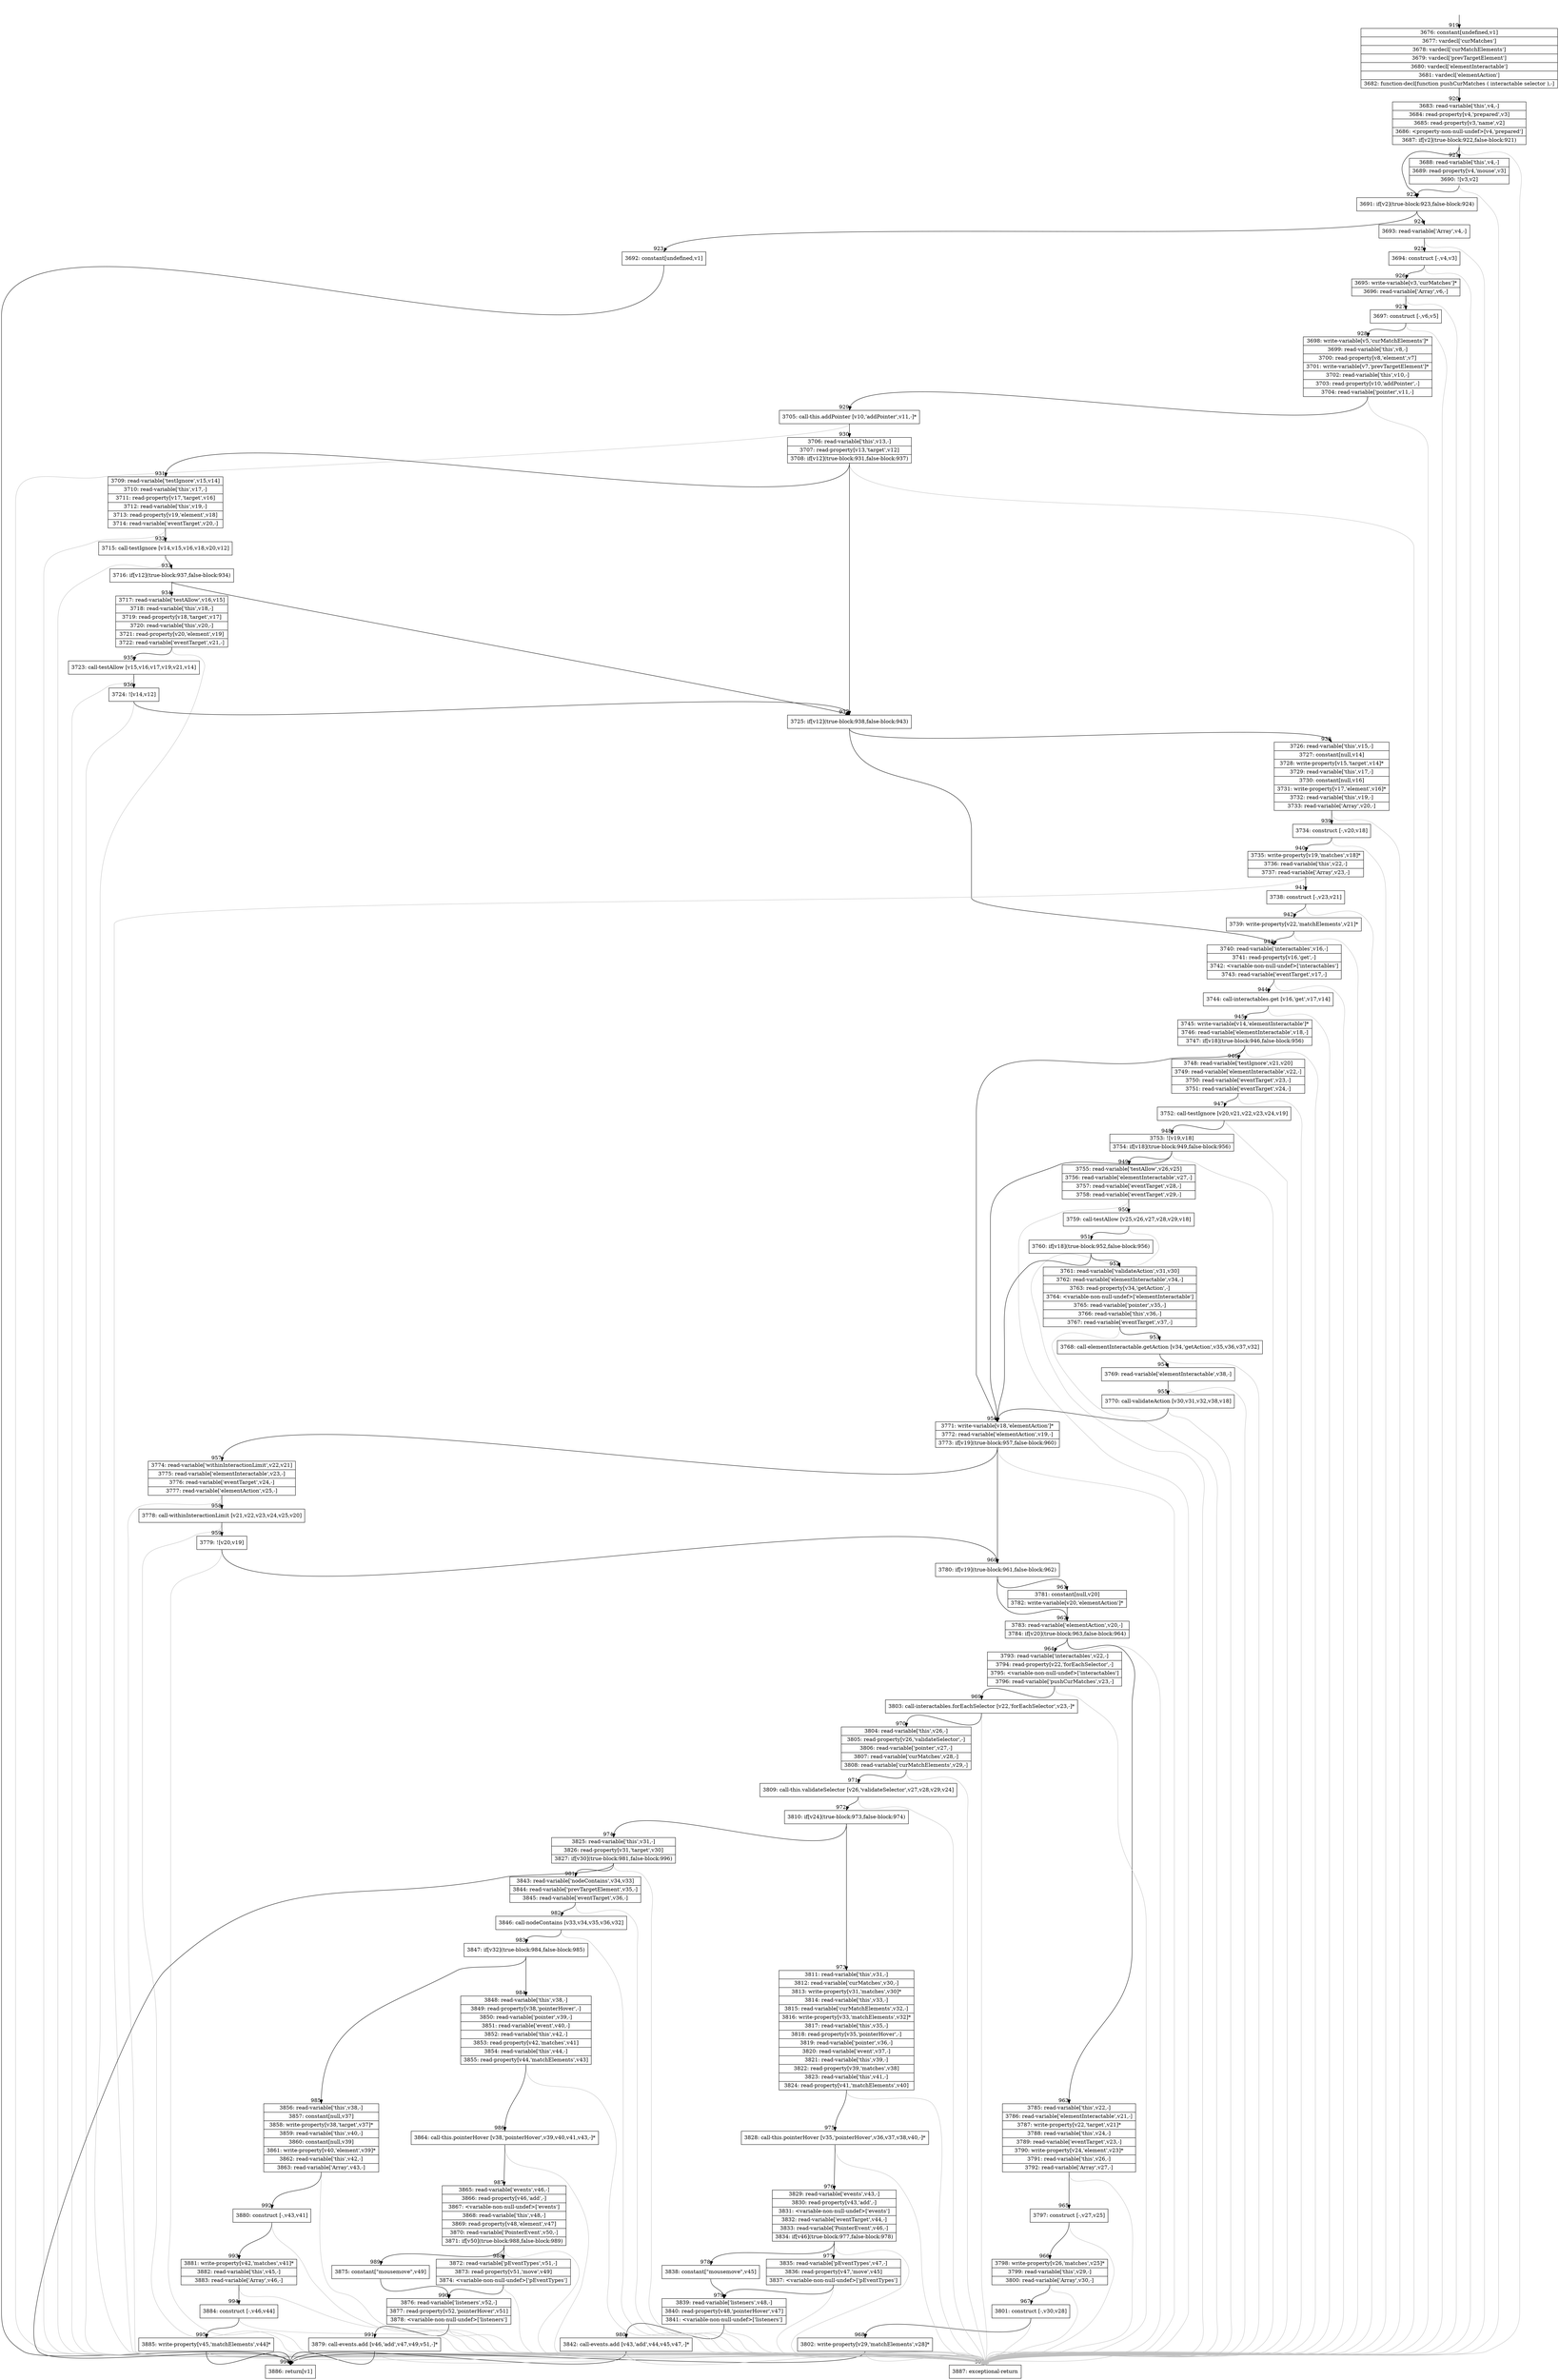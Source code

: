 digraph {
rankdir="TD"
BB_entry65[shape=none,label=""];
BB_entry65 -> BB919 [tailport=s, headport=n, headlabel="    919"]
BB919 [shape=record label="{3676: constant[undefined,v1]|3677: vardecl['curMatches']|3678: vardecl['curMatchElements']|3679: vardecl['prevTargetElement']|3680: vardecl['elementInteractable']|3681: vardecl['elementAction']|3682: function-decl[function pushCurMatches ( interactable selector ),-]}" ] 
BB919 -> BB920 [tailport=s, headport=n, headlabel="      920"]
BB920 [shape=record label="{3683: read-variable['this',v4,-]|3684: read-property[v4,'prepared',v3]|3685: read-property[v3,'name',v2]|3686: \<property-non-null-undef\>[v4,'prepared']|3687: if[v2](true-block:922,false-block:921)}" ] 
BB920 -> BB922 [tailport=s, headport=n, headlabel="      922"]
BB920 -> BB921 [tailport=s, headport=n, headlabel="      921"]
BB920 -> BB997 [tailport=s, headport=n, color=gray, headlabel="      997"]
BB921 [shape=record label="{3688: read-variable['this',v4,-]|3689: read-property[v4,'mouse',v3]|3690: ![v3,v2]}" ] 
BB921 -> BB922 [tailport=s, headport=n]
BB921 -> BB997 [tailport=s, headport=n, color=gray]
BB922 [shape=record label="{3691: if[v2](true-block:923,false-block:924)}" ] 
BB922 -> BB923 [tailport=s, headport=n, headlabel="      923"]
BB922 -> BB924 [tailport=s, headport=n, headlabel="      924"]
BB923 [shape=record label="{3692: constant[undefined,v1]}" ] 
BB923 -> BB996 [tailport=s, headport=n, headlabel="      996"]
BB924 [shape=record label="{3693: read-variable['Array',v4,-]}" ] 
BB924 -> BB925 [tailport=s, headport=n, headlabel="      925"]
BB924 -> BB997 [tailport=s, headport=n, color=gray]
BB925 [shape=record label="{3694: construct [-,v4,v3]}" ] 
BB925 -> BB926 [tailport=s, headport=n, headlabel="      926"]
BB925 -> BB997 [tailport=s, headport=n, color=gray]
BB926 [shape=record label="{3695: write-variable[v3,'curMatches']*|3696: read-variable['Array',v6,-]}" ] 
BB926 -> BB927 [tailport=s, headport=n, headlabel="      927"]
BB926 -> BB997 [tailport=s, headport=n, color=gray]
BB927 [shape=record label="{3697: construct [-,v6,v5]}" ] 
BB927 -> BB928 [tailport=s, headport=n, headlabel="      928"]
BB927 -> BB997 [tailport=s, headport=n, color=gray]
BB928 [shape=record label="{3698: write-variable[v5,'curMatchElements']*|3699: read-variable['this',v8,-]|3700: read-property[v8,'element',v7]|3701: write-variable[v7,'prevTargetElement']*|3702: read-variable['this',v10,-]|3703: read-property[v10,'addPointer',-]|3704: read-variable['pointer',v11,-]}" ] 
BB928 -> BB929 [tailport=s, headport=n, headlabel="      929"]
BB928 -> BB997 [tailport=s, headport=n, color=gray]
BB929 [shape=record label="{3705: call-this.addPointer [v10,'addPointer',v11,-]*}" ] 
BB929 -> BB930 [tailport=s, headport=n, headlabel="      930"]
BB929 -> BB997 [tailport=s, headport=n, color=gray]
BB930 [shape=record label="{3706: read-variable['this',v13,-]|3707: read-property[v13,'target',v12]|3708: if[v12](true-block:931,false-block:937)}" ] 
BB930 -> BB937 [tailport=s, headport=n, headlabel="      937"]
BB930 -> BB931 [tailport=s, headport=n, headlabel="      931"]
BB930 -> BB997 [tailport=s, headport=n, color=gray]
BB931 [shape=record label="{3709: read-variable['testIgnore',v15,v14]|3710: read-variable['this',v17,-]|3711: read-property[v17,'target',v16]|3712: read-variable['this',v19,-]|3713: read-property[v19,'element',v18]|3714: read-variable['eventTarget',v20,-]}" ] 
BB931 -> BB932 [tailport=s, headport=n, headlabel="      932"]
BB931 -> BB997 [tailport=s, headport=n, color=gray]
BB932 [shape=record label="{3715: call-testIgnore [v14,v15,v16,v18,v20,v12]}" ] 
BB932 -> BB933 [tailport=s, headport=n, headlabel="      933"]
BB932 -> BB997 [tailport=s, headport=n, color=gray]
BB933 [shape=record label="{3716: if[v12](true-block:937,false-block:934)}" ] 
BB933 -> BB937 [tailport=s, headport=n]
BB933 -> BB934 [tailport=s, headport=n, headlabel="      934"]
BB934 [shape=record label="{3717: read-variable['testAllow',v16,v15]|3718: read-variable['this',v18,-]|3719: read-property[v18,'target',v17]|3720: read-variable['this',v20,-]|3721: read-property[v20,'element',v19]|3722: read-variable['eventTarget',v21,-]}" ] 
BB934 -> BB935 [tailport=s, headport=n, headlabel="      935"]
BB934 -> BB997 [tailport=s, headport=n, color=gray]
BB935 [shape=record label="{3723: call-testAllow [v15,v16,v17,v19,v21,v14]}" ] 
BB935 -> BB936 [tailport=s, headport=n, headlabel="      936"]
BB935 -> BB997 [tailport=s, headport=n, color=gray]
BB936 [shape=record label="{3724: ![v14,v12]}" ] 
BB936 -> BB937 [tailport=s, headport=n]
BB936 -> BB997 [tailport=s, headport=n, color=gray]
BB937 [shape=record label="{3725: if[v12](true-block:938,false-block:943)}" ] 
BB937 -> BB938 [tailport=s, headport=n, headlabel="      938"]
BB937 -> BB943 [tailport=s, headport=n, headlabel="      943"]
BB938 [shape=record label="{3726: read-variable['this',v15,-]|3727: constant[null,v14]|3728: write-property[v15,'target',v14]*|3729: read-variable['this',v17,-]|3730: constant[null,v16]|3731: write-property[v17,'element',v16]*|3732: read-variable['this',v19,-]|3733: read-variable['Array',v20,-]}" ] 
BB938 -> BB939 [tailport=s, headport=n, headlabel="      939"]
BB938 -> BB997 [tailport=s, headport=n, color=gray]
BB939 [shape=record label="{3734: construct [-,v20,v18]}" ] 
BB939 -> BB940 [tailport=s, headport=n, headlabel="      940"]
BB939 -> BB997 [tailport=s, headport=n, color=gray]
BB940 [shape=record label="{3735: write-property[v19,'matches',v18]*|3736: read-variable['this',v22,-]|3737: read-variable['Array',v23,-]}" ] 
BB940 -> BB941 [tailport=s, headport=n, headlabel="      941"]
BB940 -> BB997 [tailport=s, headport=n, color=gray]
BB941 [shape=record label="{3738: construct [-,v23,v21]}" ] 
BB941 -> BB942 [tailport=s, headport=n, headlabel="      942"]
BB941 -> BB997 [tailport=s, headport=n, color=gray]
BB942 [shape=record label="{3739: write-property[v22,'matchElements',v21]*}" ] 
BB942 -> BB943 [tailport=s, headport=n]
BB942 -> BB997 [tailport=s, headport=n, color=gray]
BB943 [shape=record label="{3740: read-variable['interactables',v16,-]|3741: read-property[v16,'get',-]|3742: \<variable-non-null-undef\>['interactables']|3743: read-variable['eventTarget',v17,-]}" ] 
BB943 -> BB944 [tailport=s, headport=n, headlabel="      944"]
BB943 -> BB997 [tailport=s, headport=n, color=gray]
BB944 [shape=record label="{3744: call-interactables.get [v16,'get',v17,v14]}" ] 
BB944 -> BB945 [tailport=s, headport=n, headlabel="      945"]
BB944 -> BB997 [tailport=s, headport=n, color=gray]
BB945 [shape=record label="{3745: write-variable[v14,'elementInteractable']*|3746: read-variable['elementInteractable',v18,-]|3747: if[v18](true-block:946,false-block:956)}" ] 
BB945 -> BB956 [tailport=s, headport=n, headlabel="      956"]
BB945 -> BB946 [tailport=s, headport=n, headlabel="      946"]
BB945 -> BB997 [tailport=s, headport=n, color=gray]
BB946 [shape=record label="{3748: read-variable['testIgnore',v21,v20]|3749: read-variable['elementInteractable',v22,-]|3750: read-variable['eventTarget',v23,-]|3751: read-variable['eventTarget',v24,-]}" ] 
BB946 -> BB947 [tailport=s, headport=n, headlabel="      947"]
BB946 -> BB997 [tailport=s, headport=n, color=gray]
BB947 [shape=record label="{3752: call-testIgnore [v20,v21,v22,v23,v24,v19]}" ] 
BB947 -> BB948 [tailport=s, headport=n, headlabel="      948"]
BB947 -> BB997 [tailport=s, headport=n, color=gray]
BB948 [shape=record label="{3753: ![v19,v18]|3754: if[v18](true-block:949,false-block:956)}" ] 
BB948 -> BB956 [tailport=s, headport=n]
BB948 -> BB949 [tailport=s, headport=n, headlabel="      949"]
BB948 -> BB997 [tailport=s, headport=n, color=gray]
BB949 [shape=record label="{3755: read-variable['testAllow',v26,v25]|3756: read-variable['elementInteractable',v27,-]|3757: read-variable['eventTarget',v28,-]|3758: read-variable['eventTarget',v29,-]}" ] 
BB949 -> BB950 [tailport=s, headport=n, headlabel="      950"]
BB949 -> BB997 [tailport=s, headport=n, color=gray]
BB950 [shape=record label="{3759: call-testAllow [v25,v26,v27,v28,v29,v18]}" ] 
BB950 -> BB951 [tailport=s, headport=n, headlabel="      951"]
BB950 -> BB997 [tailport=s, headport=n, color=gray]
BB951 [shape=record label="{3760: if[v18](true-block:952,false-block:956)}" ] 
BB951 -> BB956 [tailport=s, headport=n]
BB951 -> BB952 [tailport=s, headport=n, headlabel="      952"]
BB952 [shape=record label="{3761: read-variable['validateAction',v31,v30]|3762: read-variable['elementInteractable',v34,-]|3763: read-property[v34,'getAction',-]|3764: \<variable-non-null-undef\>['elementInteractable']|3765: read-variable['pointer',v35,-]|3766: read-variable['this',v36,-]|3767: read-variable['eventTarget',v37,-]}" ] 
BB952 -> BB953 [tailport=s, headport=n, headlabel="      953"]
BB952 -> BB997 [tailport=s, headport=n, color=gray]
BB953 [shape=record label="{3768: call-elementInteractable.getAction [v34,'getAction',v35,v36,v37,v32]}" ] 
BB953 -> BB954 [tailport=s, headport=n, headlabel="      954"]
BB953 -> BB997 [tailport=s, headport=n, color=gray]
BB954 [shape=record label="{3769: read-variable['elementInteractable',v38,-]}" ] 
BB954 -> BB955 [tailport=s, headport=n, headlabel="      955"]
BB954 -> BB997 [tailport=s, headport=n, color=gray]
BB955 [shape=record label="{3770: call-validateAction [v30,v31,v32,v38,v18]}" ] 
BB955 -> BB956 [tailport=s, headport=n]
BB955 -> BB997 [tailport=s, headport=n, color=gray]
BB956 [shape=record label="{3771: write-variable[v18,'elementAction']*|3772: read-variable['elementAction',v19,-]|3773: if[v19](true-block:957,false-block:960)}" ] 
BB956 -> BB960 [tailport=s, headport=n, headlabel="      960"]
BB956 -> BB957 [tailport=s, headport=n, headlabel="      957"]
BB956 -> BB997 [tailport=s, headport=n, color=gray]
BB957 [shape=record label="{3774: read-variable['withinInteractionLimit',v22,v21]|3775: read-variable['elementInteractable',v23,-]|3776: read-variable['eventTarget',v24,-]|3777: read-variable['elementAction',v25,-]}" ] 
BB957 -> BB958 [tailport=s, headport=n, headlabel="      958"]
BB957 -> BB997 [tailport=s, headport=n, color=gray]
BB958 [shape=record label="{3778: call-withinInteractionLimit [v21,v22,v23,v24,v25,v20]}" ] 
BB958 -> BB959 [tailport=s, headport=n, headlabel="      959"]
BB958 -> BB997 [tailport=s, headport=n, color=gray]
BB959 [shape=record label="{3779: ![v20,v19]}" ] 
BB959 -> BB960 [tailport=s, headport=n]
BB959 -> BB997 [tailport=s, headport=n, color=gray]
BB960 [shape=record label="{3780: if[v19](true-block:961,false-block:962)}" ] 
BB960 -> BB961 [tailport=s, headport=n, headlabel="      961"]
BB960 -> BB962 [tailport=s, headport=n, headlabel="      962"]
BB961 [shape=record label="{3781: constant[null,v20]|3782: write-variable[v20,'elementAction']*}" ] 
BB961 -> BB962 [tailport=s, headport=n]
BB962 [shape=record label="{3783: read-variable['elementAction',v20,-]|3784: if[v20](true-block:963,false-block:964)}" ] 
BB962 -> BB963 [tailport=s, headport=n, headlabel="      963"]
BB962 -> BB964 [tailport=s, headport=n, headlabel="      964"]
BB962 -> BB997 [tailport=s, headport=n, color=gray]
BB963 [shape=record label="{3785: read-variable['this',v22,-]|3786: read-variable['elementInteractable',v21,-]|3787: write-property[v22,'target',v21]*|3788: read-variable['this',v24,-]|3789: read-variable['eventTarget',v23,-]|3790: write-property[v24,'element',v23]*|3791: read-variable['this',v26,-]|3792: read-variable['Array',v27,-]}" ] 
BB963 -> BB965 [tailport=s, headport=n, headlabel="      965"]
BB963 -> BB997 [tailport=s, headport=n, color=gray]
BB964 [shape=record label="{3793: read-variable['interactables',v22,-]|3794: read-property[v22,'forEachSelector',-]|3795: \<variable-non-null-undef\>['interactables']|3796: read-variable['pushCurMatches',v23,-]}" ] 
BB964 -> BB969 [tailport=s, headport=n, headlabel="      969"]
BB964 -> BB997 [tailport=s, headport=n, color=gray]
BB965 [shape=record label="{3797: construct [-,v27,v25]}" ] 
BB965 -> BB966 [tailport=s, headport=n, headlabel="      966"]
BB965 -> BB997 [tailport=s, headport=n, color=gray]
BB966 [shape=record label="{3798: write-property[v26,'matches',v25]*|3799: read-variable['this',v29,-]|3800: read-variable['Array',v30,-]}" ] 
BB966 -> BB967 [tailport=s, headport=n, headlabel="      967"]
BB966 -> BB997 [tailport=s, headport=n, color=gray]
BB967 [shape=record label="{3801: construct [-,v30,v28]}" ] 
BB967 -> BB968 [tailport=s, headport=n, headlabel="      968"]
BB967 -> BB997 [tailport=s, headport=n, color=gray]
BB968 [shape=record label="{3802: write-property[v29,'matchElements',v28]*}" ] 
BB968 -> BB996 [tailport=s, headport=n]
BB968 -> BB997 [tailport=s, headport=n, color=gray]
BB969 [shape=record label="{3803: call-interactables.forEachSelector [v22,'forEachSelector',v23,-]*}" ] 
BB969 -> BB970 [tailport=s, headport=n, headlabel="      970"]
BB969 -> BB997 [tailport=s, headport=n, color=gray]
BB970 [shape=record label="{3804: read-variable['this',v26,-]|3805: read-property[v26,'validateSelector',-]|3806: read-variable['pointer',v27,-]|3807: read-variable['curMatches',v28,-]|3808: read-variable['curMatchElements',v29,-]}" ] 
BB970 -> BB971 [tailport=s, headport=n, headlabel="      971"]
BB970 -> BB997 [tailport=s, headport=n, color=gray]
BB971 [shape=record label="{3809: call-this.validateSelector [v26,'validateSelector',v27,v28,v29,v24]}" ] 
BB971 -> BB972 [tailport=s, headport=n, headlabel="      972"]
BB971 -> BB997 [tailport=s, headport=n, color=gray]
BB972 [shape=record label="{3810: if[v24](true-block:973,false-block:974)}" ] 
BB972 -> BB973 [tailport=s, headport=n, headlabel="      973"]
BB972 -> BB974 [tailport=s, headport=n, headlabel="      974"]
BB973 [shape=record label="{3811: read-variable['this',v31,-]|3812: read-variable['curMatches',v30,-]|3813: write-property[v31,'matches',v30]*|3814: read-variable['this',v33,-]|3815: read-variable['curMatchElements',v32,-]|3816: write-property[v33,'matchElements',v32]*|3817: read-variable['this',v35,-]|3818: read-property[v35,'pointerHover',-]|3819: read-variable['pointer',v36,-]|3820: read-variable['event',v37,-]|3821: read-variable['this',v39,-]|3822: read-property[v39,'matches',v38]|3823: read-variable['this',v41,-]|3824: read-property[v41,'matchElements',v40]}" ] 
BB973 -> BB975 [tailport=s, headport=n, headlabel="      975"]
BB973 -> BB997 [tailport=s, headport=n, color=gray]
BB974 [shape=record label="{3825: read-variable['this',v31,-]|3826: read-property[v31,'target',v30]|3827: if[v30](true-block:981,false-block:996)}" ] 
BB974 -> BB981 [tailport=s, headport=n, headlabel="      981"]
BB974 -> BB996 [tailport=s, headport=n]
BB974 -> BB997 [tailport=s, headport=n, color=gray]
BB975 [shape=record label="{3828: call-this.pointerHover [v35,'pointerHover',v36,v37,v38,v40,-]*}" ] 
BB975 -> BB976 [tailport=s, headport=n, headlabel="      976"]
BB975 -> BB997 [tailport=s, headport=n, color=gray]
BB976 [shape=record label="{3829: read-variable['events',v43,-]|3830: read-property[v43,'add',-]|3831: \<variable-non-null-undef\>['events']|3832: read-variable['eventTarget',v44,-]|3833: read-variable['PointerEvent',v46,-]|3834: if[v46](true-block:977,false-block:978)}" ] 
BB976 -> BB977 [tailport=s, headport=n, headlabel="      977"]
BB976 -> BB978 [tailport=s, headport=n, headlabel="      978"]
BB976 -> BB997 [tailport=s, headport=n, color=gray]
BB977 [shape=record label="{3835: read-variable['pEventTypes',v47,-]|3836: read-property[v47,'move',v45]|3837: \<variable-non-null-undef\>['pEventTypes']}" ] 
BB977 -> BB979 [tailport=s, headport=n, headlabel="      979"]
BB977 -> BB997 [tailport=s, headport=n, color=gray]
BB978 [shape=record label="{3838: constant[\"mousemove\",v45]}" ] 
BB978 -> BB979 [tailport=s, headport=n]
BB979 [shape=record label="{3839: read-variable['listeners',v48,-]|3840: read-property[v48,'pointerHover',v47]|3841: \<variable-non-null-undef\>['listeners']}" ] 
BB979 -> BB980 [tailport=s, headport=n, headlabel="      980"]
BB979 -> BB997 [tailport=s, headport=n, color=gray]
BB980 [shape=record label="{3842: call-events.add [v43,'add',v44,v45,v47,-]*}" ] 
BB980 -> BB996 [tailport=s, headport=n]
BB980 -> BB997 [tailport=s, headport=n, color=gray]
BB981 [shape=record label="{3843: read-variable['nodeContains',v34,v33]|3844: read-variable['prevTargetElement',v35,-]|3845: read-variable['eventTarget',v36,-]}" ] 
BB981 -> BB982 [tailport=s, headport=n, headlabel="      982"]
BB981 -> BB997 [tailport=s, headport=n, color=gray]
BB982 [shape=record label="{3846: call-nodeContains [v33,v34,v35,v36,v32]}" ] 
BB982 -> BB983 [tailport=s, headport=n, headlabel="      983"]
BB982 -> BB997 [tailport=s, headport=n, color=gray]
BB983 [shape=record label="{3847: if[v32](true-block:984,false-block:985)}" ] 
BB983 -> BB984 [tailport=s, headport=n, headlabel="      984"]
BB983 -> BB985 [tailport=s, headport=n, headlabel="      985"]
BB984 [shape=record label="{3848: read-variable['this',v38,-]|3849: read-property[v38,'pointerHover',-]|3850: read-variable['pointer',v39,-]|3851: read-variable['event',v40,-]|3852: read-variable['this',v42,-]|3853: read-property[v42,'matches',v41]|3854: read-variable['this',v44,-]|3855: read-property[v44,'matchElements',v43]}" ] 
BB984 -> BB986 [tailport=s, headport=n, headlabel="      986"]
BB984 -> BB997 [tailport=s, headport=n, color=gray]
BB985 [shape=record label="{3856: read-variable['this',v38,-]|3857: constant[null,v37]|3858: write-property[v38,'target',v37]*|3859: read-variable['this',v40,-]|3860: constant[null,v39]|3861: write-property[v40,'element',v39]*|3862: read-variable['this',v42,-]|3863: read-variable['Array',v43,-]}" ] 
BB985 -> BB992 [tailport=s, headport=n, headlabel="      992"]
BB985 -> BB997 [tailport=s, headport=n, color=gray]
BB986 [shape=record label="{3864: call-this.pointerHover [v38,'pointerHover',v39,v40,v41,v43,-]*}" ] 
BB986 -> BB987 [tailport=s, headport=n, headlabel="      987"]
BB986 -> BB997 [tailport=s, headport=n, color=gray]
BB987 [shape=record label="{3865: read-variable['events',v46,-]|3866: read-property[v46,'add',-]|3867: \<variable-non-null-undef\>['events']|3868: read-variable['this',v48,-]|3869: read-property[v48,'element',v47]|3870: read-variable['PointerEvent',v50,-]|3871: if[v50](true-block:988,false-block:989)}" ] 
BB987 -> BB988 [tailport=s, headport=n, headlabel="      988"]
BB987 -> BB989 [tailport=s, headport=n, headlabel="      989"]
BB987 -> BB997 [tailport=s, headport=n, color=gray]
BB988 [shape=record label="{3872: read-variable['pEventTypes',v51,-]|3873: read-property[v51,'move',v49]|3874: \<variable-non-null-undef\>['pEventTypes']}" ] 
BB988 -> BB990 [tailport=s, headport=n, headlabel="      990"]
BB988 -> BB997 [tailport=s, headport=n, color=gray]
BB989 [shape=record label="{3875: constant[\"mousemove\",v49]}" ] 
BB989 -> BB990 [tailport=s, headport=n]
BB990 [shape=record label="{3876: read-variable['listeners',v52,-]|3877: read-property[v52,'pointerHover',v51]|3878: \<variable-non-null-undef\>['listeners']}" ] 
BB990 -> BB991 [tailport=s, headport=n, headlabel="      991"]
BB990 -> BB997 [tailport=s, headport=n, color=gray]
BB991 [shape=record label="{3879: call-events.add [v46,'add',v47,v49,v51,-]*}" ] 
BB991 -> BB996 [tailport=s, headport=n]
BB991 -> BB997 [tailport=s, headport=n, color=gray]
BB992 [shape=record label="{3880: construct [-,v43,v41]}" ] 
BB992 -> BB993 [tailport=s, headport=n, headlabel="      993"]
BB992 -> BB997 [tailport=s, headport=n, color=gray]
BB993 [shape=record label="{3881: write-property[v42,'matches',v41]*|3882: read-variable['this',v45,-]|3883: read-variable['Array',v46,-]}" ] 
BB993 -> BB994 [tailport=s, headport=n, headlabel="      994"]
BB993 -> BB997 [tailport=s, headport=n, color=gray]
BB994 [shape=record label="{3884: construct [-,v46,v44]}" ] 
BB994 -> BB995 [tailport=s, headport=n, headlabel="      995"]
BB994 -> BB997 [tailport=s, headport=n, color=gray]
BB995 [shape=record label="{3885: write-property[v45,'matchElements',v44]*}" ] 
BB995 -> BB996 [tailport=s, headport=n]
BB995 -> BB997 [tailport=s, headport=n, color=gray]
BB996 [shape=record label="{3886: return[v1]}" ] 
BB997 [shape=record label="{3887: exceptional-return}" ] 
//#$~ 1400
}

